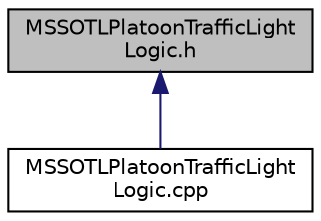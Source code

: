 digraph "MSSOTLPlatoonTrafficLightLogic.h"
{
  edge [fontname="Helvetica",fontsize="10",labelfontname="Helvetica",labelfontsize="10"];
  node [fontname="Helvetica",fontsize="10",shape=record];
  Node100 [label="MSSOTLPlatoonTrafficLight\lLogic.h",height=0.2,width=0.4,color="black", fillcolor="grey75", style="filled", fontcolor="black"];
  Node100 -> Node101 [dir="back",color="midnightblue",fontsize="10",style="solid",fontname="Helvetica"];
  Node101 [label="MSSOTLPlatoonTrafficLight\lLogic.cpp",height=0.2,width=0.4,color="black", fillcolor="white", style="filled",URL="$dc/d97/_m_s_s_o_t_l_platoon_traffic_light_logic_8cpp.html"];
}

